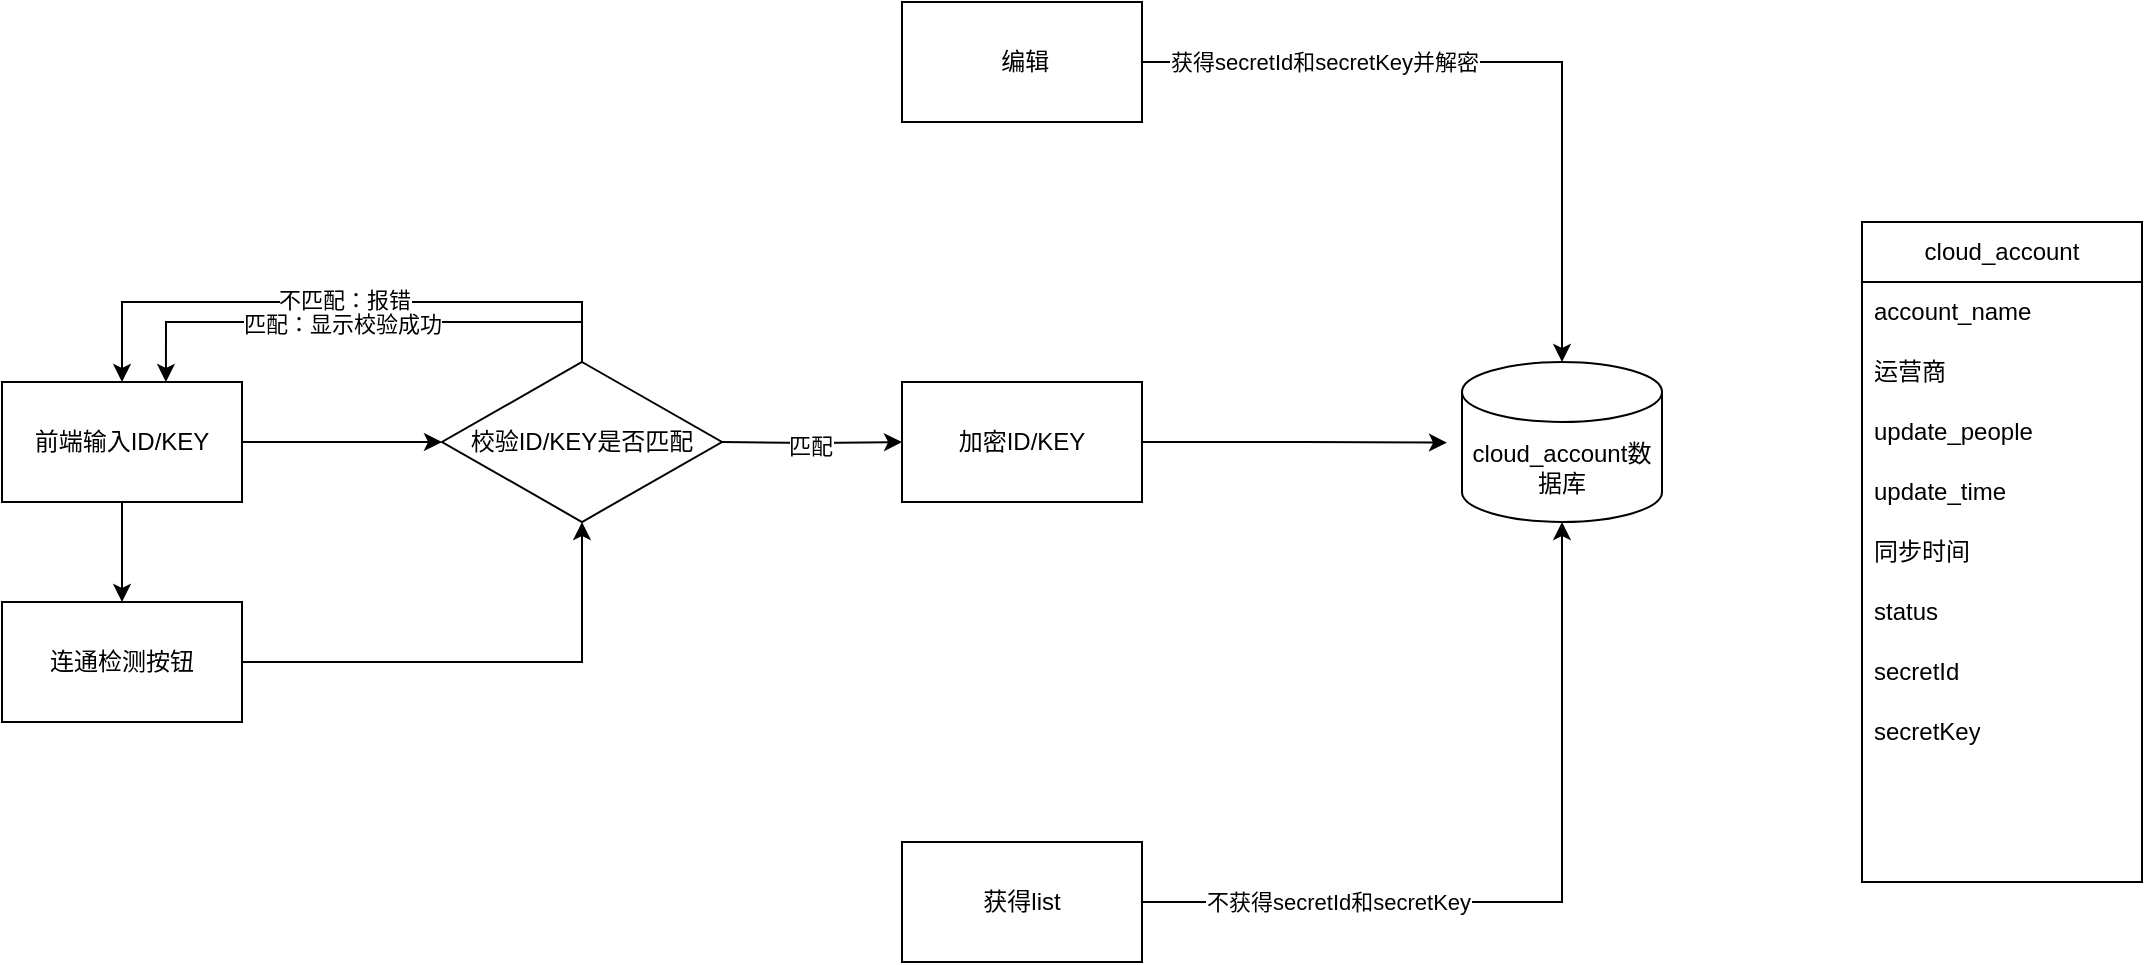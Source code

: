 <mxfile version="24.2.0" type="github">
  <diagram name="第 1 页" id="7U7vI_ymb39M9vJWkqa7">
    <mxGraphModel dx="2022" dy="628" grid="1" gridSize="10" guides="1" tooltips="1" connect="1" arrows="1" fold="1" page="1" pageScale="1" pageWidth="827" pageHeight="1169" math="0" shadow="0">
      <root>
        <mxCell id="0" />
        <mxCell id="1" parent="0" />
        <mxCell id="dyZmSXLRvPk39drkrDrn-3" style="edgeStyle=orthogonalEdgeStyle;rounded=0;orthogonalLoop=1;jettySize=auto;html=1;entryX=0;entryY=0.5;entryDx=0;entryDy=0;" edge="1" parent="1" target="dyZmSXLRvPk39drkrDrn-2">
          <mxGeometry relative="1" as="geometry">
            <mxPoint x="300" y="250" as="sourcePoint" />
          </mxGeometry>
        </mxCell>
        <mxCell id="dyZmSXLRvPk39drkrDrn-11" value="匹配" style="edgeLabel;html=1;align=center;verticalAlign=middle;resizable=0;points=[];" vertex="1" connectable="0" parent="dyZmSXLRvPk39drkrDrn-3">
          <mxGeometry x="-0.027" y="-1" relative="1" as="geometry">
            <mxPoint as="offset" />
          </mxGeometry>
        </mxCell>
        <mxCell id="dyZmSXLRvPk39drkrDrn-2" value="&lt;div&gt;加密ID/KEY&lt;/div&gt;" style="rounded=0;whiteSpace=wrap;html=1;" vertex="1" parent="1">
          <mxGeometry x="390" y="220" width="120" height="60" as="geometry" />
        </mxCell>
        <mxCell id="dyZmSXLRvPk39drkrDrn-6" value="cloud_account数据库" style="shape=cylinder3;whiteSpace=wrap;html=1;boundedLbl=1;backgroundOutline=1;size=15;" vertex="1" parent="1">
          <mxGeometry x="670" y="210" width="100" height="80" as="geometry" />
        </mxCell>
        <mxCell id="dyZmSXLRvPk39drkrDrn-7" style="edgeStyle=orthogonalEdgeStyle;rounded=0;orthogonalLoop=1;jettySize=auto;html=1;entryX=-0.075;entryY=0.504;entryDx=0;entryDy=0;entryPerimeter=0;" edge="1" parent="1" source="dyZmSXLRvPk39drkrDrn-2" target="dyZmSXLRvPk39drkrDrn-6">
          <mxGeometry relative="1" as="geometry" />
        </mxCell>
        <mxCell id="dyZmSXLRvPk39drkrDrn-14" style="edgeStyle=orthogonalEdgeStyle;rounded=0;orthogonalLoop=1;jettySize=auto;html=1;entryX=0;entryY=0.5;entryDx=0;entryDy=0;" edge="1" parent="1" source="dyZmSXLRvPk39drkrDrn-8" target="dyZmSXLRvPk39drkrDrn-10">
          <mxGeometry relative="1" as="geometry" />
        </mxCell>
        <mxCell id="dyZmSXLRvPk39drkrDrn-17" style="edgeStyle=orthogonalEdgeStyle;rounded=0;orthogonalLoop=1;jettySize=auto;html=1;exitX=0.5;exitY=1;exitDx=0;exitDy=0;entryX=0.5;entryY=0;entryDx=0;entryDy=0;" edge="1" parent="1" source="dyZmSXLRvPk39drkrDrn-8" target="dyZmSXLRvPk39drkrDrn-15">
          <mxGeometry relative="1" as="geometry" />
        </mxCell>
        <mxCell id="dyZmSXLRvPk39drkrDrn-8" value="前端输入ID/KEY" style="rounded=0;whiteSpace=wrap;html=1;" vertex="1" parent="1">
          <mxGeometry x="-60" y="220" width="120" height="60" as="geometry" />
        </mxCell>
        <mxCell id="dyZmSXLRvPk39drkrDrn-12" style="edgeStyle=orthogonalEdgeStyle;rounded=0;orthogonalLoop=1;jettySize=auto;html=1;entryX=0.5;entryY=0;entryDx=0;entryDy=0;" edge="1" parent="1" source="dyZmSXLRvPk39drkrDrn-10" target="dyZmSXLRvPk39drkrDrn-8">
          <mxGeometry relative="1" as="geometry">
            <Array as="points">
              <mxPoint x="230" y="180" />
              <mxPoint y="180" />
            </Array>
          </mxGeometry>
        </mxCell>
        <mxCell id="dyZmSXLRvPk39drkrDrn-13" value="不匹配：报错" style="edgeLabel;html=1;align=center;verticalAlign=middle;resizable=0;points=[];" vertex="1" connectable="0" parent="dyZmSXLRvPk39drkrDrn-12">
          <mxGeometry x="-0.006" y="-1" relative="1" as="geometry">
            <mxPoint as="offset" />
          </mxGeometry>
        </mxCell>
        <mxCell id="dyZmSXLRvPk39drkrDrn-10" value="校验ID/KEY是否匹配" style="rhombus;whiteSpace=wrap;html=1;" vertex="1" parent="1">
          <mxGeometry x="160" y="210" width="140" height="80" as="geometry" />
        </mxCell>
        <mxCell id="dyZmSXLRvPk39drkrDrn-16" style="edgeStyle=orthogonalEdgeStyle;rounded=0;orthogonalLoop=1;jettySize=auto;html=1;entryX=0.5;entryY=1;entryDx=0;entryDy=0;" edge="1" parent="1" source="dyZmSXLRvPk39drkrDrn-15" target="dyZmSXLRvPk39drkrDrn-10">
          <mxGeometry relative="1" as="geometry" />
        </mxCell>
        <mxCell id="dyZmSXLRvPk39drkrDrn-15" value="连通检测按钮" style="rounded=0;whiteSpace=wrap;html=1;" vertex="1" parent="1">
          <mxGeometry x="-60" y="330" width="120" height="60" as="geometry" />
        </mxCell>
        <mxCell id="dyZmSXLRvPk39drkrDrn-19" style="edgeStyle=orthogonalEdgeStyle;rounded=0;orthogonalLoop=1;jettySize=auto;html=1;exitX=0.5;exitY=0;exitDx=0;exitDy=0;entryX=0.683;entryY=0;entryDx=0;entryDy=0;entryPerimeter=0;" edge="1" parent="1" source="dyZmSXLRvPk39drkrDrn-10" target="dyZmSXLRvPk39drkrDrn-8">
          <mxGeometry relative="1" as="geometry" />
        </mxCell>
        <mxCell id="dyZmSXLRvPk39drkrDrn-20" value="匹配：显示校验成功" style="edgeLabel;html=1;align=center;verticalAlign=middle;resizable=0;points=[];" vertex="1" connectable="0" parent="dyZmSXLRvPk39drkrDrn-19">
          <mxGeometry x="0.084" y="1" relative="1" as="geometry">
            <mxPoint as="offset" />
          </mxGeometry>
        </mxCell>
        <mxCell id="dyZmSXLRvPk39drkrDrn-21" value="获得list" style="rounded=0;whiteSpace=wrap;html=1;" vertex="1" parent="1">
          <mxGeometry x="390" y="450" width="120" height="60" as="geometry" />
        </mxCell>
        <mxCell id="dyZmSXLRvPk39drkrDrn-22" style="edgeStyle=orthogonalEdgeStyle;rounded=0;orthogonalLoop=1;jettySize=auto;html=1;entryX=0.5;entryY=1;entryDx=0;entryDy=0;entryPerimeter=0;" edge="1" parent="1" source="dyZmSXLRvPk39drkrDrn-21" target="dyZmSXLRvPk39drkrDrn-6">
          <mxGeometry relative="1" as="geometry" />
        </mxCell>
        <mxCell id="dyZmSXLRvPk39drkrDrn-39" value="不获得secretId和secretKey" style="edgeLabel;html=1;align=center;verticalAlign=middle;resizable=0;points=[];" vertex="1" connectable="0" parent="dyZmSXLRvPk39drkrDrn-22">
          <mxGeometry x="-0.51" relative="1" as="geometry">
            <mxPoint as="offset" />
          </mxGeometry>
        </mxCell>
        <mxCell id="dyZmSXLRvPk39drkrDrn-23" value="cloud_account" style="swimlane;fontStyle=0;childLayout=stackLayout;horizontal=1;startSize=30;horizontalStack=0;resizeParent=1;resizeParentMax=0;resizeLast=0;collapsible=1;marginBottom=0;whiteSpace=wrap;html=1;" vertex="1" parent="1">
          <mxGeometry x="870" y="140" width="140" height="330" as="geometry">
            <mxRectangle x="870" y="140" width="120" height="30" as="alternateBounds" />
          </mxGeometry>
        </mxCell>
        <mxCell id="dyZmSXLRvPk39drkrDrn-24" value="account_name" style="text;strokeColor=none;fillColor=none;align=left;verticalAlign=middle;spacingLeft=4;spacingRight=4;overflow=hidden;points=[[0,0.5],[1,0.5]];portConstraint=eastwest;rotatable=0;whiteSpace=wrap;html=1;" vertex="1" parent="dyZmSXLRvPk39drkrDrn-23">
          <mxGeometry y="30" width="140" height="30" as="geometry" />
        </mxCell>
        <mxCell id="dyZmSXLRvPk39drkrDrn-25" value="运营商" style="text;strokeColor=none;fillColor=none;align=left;verticalAlign=middle;spacingLeft=4;spacingRight=4;overflow=hidden;points=[[0,0.5],[1,0.5]];portConstraint=eastwest;rotatable=0;whiteSpace=wrap;html=1;" vertex="1" parent="dyZmSXLRvPk39drkrDrn-23">
          <mxGeometry y="60" width="140" height="30" as="geometry" />
        </mxCell>
        <mxCell id="dyZmSXLRvPk39drkrDrn-29" value="update_people" style="text;strokeColor=none;fillColor=none;align=left;verticalAlign=middle;spacingLeft=4;spacingRight=4;overflow=hidden;points=[[0,0.5],[1,0.5]];portConstraint=eastwest;rotatable=0;whiteSpace=wrap;html=1;" vertex="1" parent="dyZmSXLRvPk39drkrDrn-23">
          <mxGeometry y="90" width="140" height="30" as="geometry" />
        </mxCell>
        <mxCell id="dyZmSXLRvPk39drkrDrn-30" value="update_time" style="text;strokeColor=none;fillColor=none;align=left;verticalAlign=middle;spacingLeft=4;spacingRight=4;overflow=hidden;points=[[0,0.5],[1,0.5]];portConstraint=eastwest;rotatable=0;whiteSpace=wrap;html=1;" vertex="1" parent="dyZmSXLRvPk39drkrDrn-23">
          <mxGeometry y="120" width="140" height="30" as="geometry" />
        </mxCell>
        <mxCell id="dyZmSXLRvPk39drkrDrn-31" value="同步时间" style="text;strokeColor=none;fillColor=none;align=left;verticalAlign=middle;spacingLeft=4;spacingRight=4;overflow=hidden;points=[[0,0.5],[1,0.5]];portConstraint=eastwest;rotatable=0;whiteSpace=wrap;html=1;" vertex="1" parent="dyZmSXLRvPk39drkrDrn-23">
          <mxGeometry y="150" width="140" height="30" as="geometry" />
        </mxCell>
        <mxCell id="dyZmSXLRvPk39drkrDrn-32" value="status" style="text;strokeColor=none;fillColor=none;align=left;verticalAlign=middle;spacingLeft=4;spacingRight=4;overflow=hidden;points=[[0,0.5],[1,0.5]];portConstraint=eastwest;rotatable=0;whiteSpace=wrap;html=1;" vertex="1" parent="dyZmSXLRvPk39drkrDrn-23">
          <mxGeometry y="180" width="140" height="30" as="geometry" />
        </mxCell>
        <mxCell id="dyZmSXLRvPk39drkrDrn-33" value="secretId" style="text;strokeColor=none;fillColor=none;align=left;verticalAlign=middle;spacingLeft=4;spacingRight=4;overflow=hidden;points=[[0,0.5],[1,0.5]];portConstraint=eastwest;rotatable=0;whiteSpace=wrap;html=1;" vertex="1" parent="dyZmSXLRvPk39drkrDrn-23">
          <mxGeometry y="210" width="140" height="30" as="geometry" />
        </mxCell>
        <mxCell id="dyZmSXLRvPk39drkrDrn-34" value="secretKey" style="text;strokeColor=none;fillColor=none;align=left;verticalAlign=middle;spacingLeft=4;spacingRight=4;overflow=hidden;points=[[0,0.5],[1,0.5]];portConstraint=eastwest;rotatable=0;whiteSpace=wrap;html=1;" vertex="1" parent="dyZmSXLRvPk39drkrDrn-23">
          <mxGeometry y="240" width="140" height="30" as="geometry" />
        </mxCell>
        <mxCell id="dyZmSXLRvPk39drkrDrn-35" style="text;strokeColor=none;fillColor=none;align=left;verticalAlign=middle;spacingLeft=4;spacingRight=4;overflow=hidden;points=[[0,0.5],[1,0.5]];portConstraint=eastwest;rotatable=0;whiteSpace=wrap;html=1;" vertex="1" parent="dyZmSXLRvPk39drkrDrn-23">
          <mxGeometry y="270" width="140" height="30" as="geometry" />
        </mxCell>
        <mxCell id="dyZmSXLRvPk39drkrDrn-36" style="text;strokeColor=none;fillColor=none;align=left;verticalAlign=middle;spacingLeft=4;spacingRight=4;overflow=hidden;points=[[0,0.5],[1,0.5]];portConstraint=eastwest;rotatable=0;whiteSpace=wrap;html=1;" vertex="1" parent="dyZmSXLRvPk39drkrDrn-23">
          <mxGeometry y="300" width="140" height="30" as="geometry" />
        </mxCell>
        <mxCell id="dyZmSXLRvPk39drkrDrn-40" value="&amp;nbsp;编辑" style="rounded=0;whiteSpace=wrap;html=1;" vertex="1" parent="1">
          <mxGeometry x="390" y="30" width="120" height="60" as="geometry" />
        </mxCell>
        <mxCell id="dyZmSXLRvPk39drkrDrn-41" style="edgeStyle=orthogonalEdgeStyle;rounded=0;orthogonalLoop=1;jettySize=auto;html=1;entryX=0.5;entryY=0;entryDx=0;entryDy=0;entryPerimeter=0;" edge="1" parent="1" source="dyZmSXLRvPk39drkrDrn-40" target="dyZmSXLRvPk39drkrDrn-6">
          <mxGeometry relative="1" as="geometry" />
        </mxCell>
        <mxCell id="dyZmSXLRvPk39drkrDrn-44" value="获得secretId和secretKey并解密" style="edgeLabel;html=1;align=center;verticalAlign=middle;resizable=0;points=[];" vertex="1" connectable="0" parent="dyZmSXLRvPk39drkrDrn-41">
          <mxGeometry x="-0.497" relative="1" as="geometry">
            <mxPoint as="offset" />
          </mxGeometry>
        </mxCell>
      </root>
    </mxGraphModel>
  </diagram>
</mxfile>
